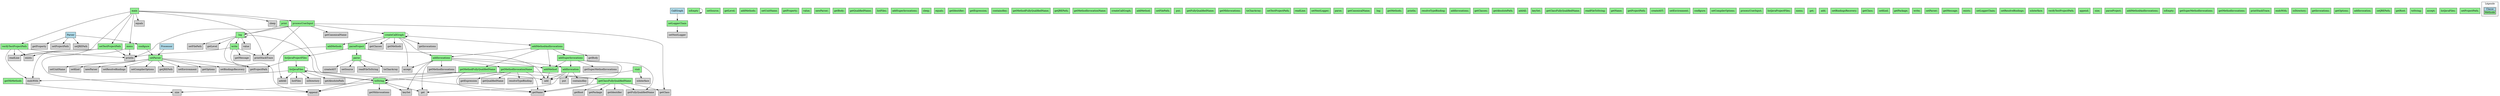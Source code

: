 digraph CallGraph {
node [shape=rectangle, style=filled];
"Parser" -> "configure";
"getClassFullyQualifiedName" -> "getPackage";
"configure" -> "setParser";
"main" -> "processUserInput";
"print" -> "log";
"addInvocations" -> "keySet";
"parseProject" -> "listJavaProjectFiles";
"setTestProjectPath" -> "endsWith";
"setLoggerChain" -> "setNextLogger";
"parse" -> "readFileToString";
"addSuperInvocations" -> "addInvocation";
"log" -> "getProjectPath";
"log" -> "write";
"setTestProjectPath" -> "exists";
"addInvocations" -> "get";
"addSuperInvocations" -> "addMethod";
"getMethodFullyQualifiedName" -> "append";
"Processor" -> "setParser";
"setParser" -> "setCompilerOptions";
"menu" -> "println";
"getClassFullyQualifiedName" -> "getIdentifier";
"listJavaFiles" -> "endsWith";
"verifyTestProjectPath" -> "exists";
"setParser" -> "getJREPath";
"print" -> "toString";
"getMethodInvocationName" -> "getClassFullyQualifiedName";
"processUserInput" -> "println";
"main" -> "equals";
"createCallGraph" -> "parseProject";
"listJavaFiles" -> "listJavaFiles";
"menu" -> "append";
"createCallGraph" -> "getInvocations";
"listJavaFiles" -> "isDirectory";
"listJavaProjectFiles" -> "getProjectPath";
"createCallGraph" -> "addMethodAndInvocations";
"write" -> "append";
"log" -> "value";
"getMethodInvocationName" -> "getExpression";
"toString" -> "getNbInvocations";
"addMethodAndInvocations" -> "getMethodFullyQualifiedName";
"main" -> "verifyTestProjectPath";
"addMethodAndInvocations" -> "addMethod";
"Parser" -> "getProperty";
"addInvocation" -> "put";
"addMethod" -> "add";
"addInvocations" -> "getMethodInvocations";
"log" -> "setFilePath";
"addInvocation" -> "get";
"setParser" -> "setEnvironment";
"createCallGraph" -> "addMethods";
"main" -> "printStackTrace";
"processUserInput" -> "getCanonicalName";
"log" -> "log";
"addInvocation" -> "add";
"write" -> "printStackTrace";
"listJavaFiles" -> "getName";
"main" -> "sleep";
"setParser" -> "getProjectPath";
"setParser" -> "getOptions";
"setParser" -> "setBindingsRecovery";
"toString" -> "keySet";
"listJavaFiles" -> "getAbsolutePath";
"main" -> "menu";
"visit" -> "isInterface";
"getMethodFullyQualifiedName" -> "toString";
"getMethodInvocationName" -> "getQualifiedName";
"addInvocations" -> "getMethodInvocationName";
"addInvocations" -> "addInvocation";
"toString" -> "get";
"getMethodInvocationName" -> "resolveTypeBinding";
"getMethodFullyQualifiedName" -> "getClassFullyQualifiedName";
"addInvocation" -> "containsKey";
"createCallGraph" -> "addInvocations";
"parse" -> "toCharArray";
"processUserInput" -> "getClass";
"addSuperInvocations" -> "getFullyQualifiedName";
"main" -> "readLine";
"parse" -> "createAST";
"listJavaFiles" -> "listFiles";
"addMethodAndInvocations" -> "addInvocations";
"processUserInput" -> "log";
"getClassFullyQualifiedName" -> "getRoot";
"Parser" -> "setProjectPath";
"parseProject" -> "parse";
"addMethodAndInvocations" -> "addSuperInvocations";
"processUserInput" -> "createCallGraph";
"createCallGraph" -> "accept";
"setTestProjectPath" -> "readLine";
"getClassFullyQualifiedName" -> "getName";
"write" -> "println";
"parseProject" -> "add";
"CallGraph" -> "setLoggerChain";
"verifyTestProjectPath" -> "readLine";
"isEmpty" -> "isEmpty";
"addSuperInvocations" -> "getSuperMethodInvocations";
"visit" -> "add";
"main" -> "setTestProjectPath";
"getMethodInvocationName" -> "toString";
"getMethodFullyQualifiedName" -> "getName";
"addInvocations" -> "addMethod";
"Parser" -> "setJREPath";
"setParser" -> "setUnitName";
"log" -> "toString";
"addMethodAndInvocations" -> "getBody";
"getClassFullyQualifiedName" -> "getFullyQualifiedName";
"createCallGraph" -> "getClasses";
"listJavaFiles" -> "add";
"listJavaProjectFiles" -> "listJavaFiles";
"setParser" -> "setKind";
"createCallGraph" -> "createCallGraph";
"parse" -> "setSource";
"toString" -> "append";
"getNbMethods" -> "size";
"setParser" -> "newParser";
"setTestProjectPath" -> "println";
"processUserInput" -> "printStackTrace";
"createCallGraph" -> "getMethods";
"addSuperInvocations" -> "getName";
"write" -> "getMessage";
"addInvocations" -> "accept";
"toString" -> "toString";
"getClassFullyQualifiedName" -> "getClass";
"verifyTestProjectPath" -> "println";
"log" -> "getLevel";
"listJavaFiles" -> "addAll";
"verifyTestProjectPath" -> "endsWith";
"addMethods" -> "addAll";
"getMethodInvocationName" -> "getName";
"setParser" -> "setResolveBindings";
"toString" -> "size";
"setSource;" [fillcolor=lightgreen, style=filled];
"getLevel;" [fillcolor=lightgreen, style=filled];
"addMethods;" [fillcolor=lightgreen, style=filled];
"setUnitName;" [fillcolor=lightgreen, style=filled];
"createCallGraph" [fillcolor=lightgreen, style=filled];
"getProperty;" [fillcolor=lightgreen, style=filled];
"getMethodInvocationName" [fillcolor=lightgreen, style=filled];
"value;" [fillcolor=lightgreen, style=filled];
"newParser;" [fillcolor=lightgreen, style=filled];
"getBody;" [fillcolor=lightgreen, style=filled];
"getQualifiedName;" [fillcolor=lightgreen, style=filled];
"listFiles;" [fillcolor=lightgreen, style=filled];
"addSuperInvocations;" [fillcolor=lightgreen, style=filled];
"sleep;" [fillcolor=lightgreen, style=filled];
"equals;" [fillcolor=lightgreen, style=filled];
"write" [fillcolor=lightgreen, style=filled];
"getIdentifier;" [fillcolor=lightgreen, style=filled];
"addMethod" [fillcolor=lightgreen, style=filled];
"getExpression;" [fillcolor=lightgreen, style=filled];
"containsKey;" [fillcolor=lightgreen, style=filled];
"getMethodFullyQualifiedName;" [fillcolor=lightgreen, style=filled];
"getJREPath;" [fillcolor=lightgreen, style=filled];
"getMethodInvocationName;" [fillcolor=lightgreen, style=filled];
"createCallGraph;" [fillcolor=lightgreen, style=filled];
"addMethod;" [fillcolor=lightgreen, style=filled];
"setFilePath;" [fillcolor=lightgreen, style=filled];
"Parser" [fillcolor=lightblue, style=filled];
"addInvocations" [fillcolor=lightgreen, style=filled];
"put;" [fillcolor=lightgreen, style=filled];
"getFullyQualifiedName;" [fillcolor=lightgreen, style=filled];
"getNbInvocations;" [fillcolor=lightgreen, style=filled];
"getClassFullyQualifiedName" [fillcolor=lightgreen, style=filled];
"toCharArray;" [fillcolor=lightgreen, style=filled];
"setTestProjectPath;" [fillcolor=lightgreen, style=filled];
"readLine;" [fillcolor=lightgreen, style=filled];
"setNextLogger;" [fillcolor=lightgreen, style=filled];
"Processor" [fillcolor=lightblue, style=filled];
"parse;" [fillcolor=lightgreen, style=filled];
"getCanonicalName;" [fillcolor=lightgreen, style=filled];
"log;" [fillcolor=lightgreen, style=filled];
"log" [fillcolor=lightgreen, style=filled];
"addSuperInvocations" [fillcolor=lightgreen, style=filled];
"getMethods;" [fillcolor=lightgreen, style=filled];
"println;" [fillcolor=lightgreen, style=filled];
"resolveTypeBinding;" [fillcolor=lightgreen, style=filled];
"addInvocations;" [fillcolor=lightgreen, style=filled];
"addMethods" [fillcolor=lightgreen, style=filled];
"getMethodFullyQualifiedName" [fillcolor=lightgreen, style=filled];
"getClasses;" [fillcolor=lightgreen, style=filled];
"menu" [fillcolor=lightgreen, style=filled];
"getAbsolutePath;" [fillcolor=lightgreen, style=filled];
"toString" [fillcolor=lightgreen, style=filled];
"addAll;" [fillcolor=lightgreen, style=filled];
"keySet;" [fillcolor=lightgreen, style=filled];
"getClassFullyQualifiedName;" [fillcolor=lightgreen, style=filled];
"readFileToString;" [fillcolor=lightgreen, style=filled];
"getName;" [fillcolor=lightgreen, style=filled];
"getProjectPath;" [fillcolor=lightgreen, style=filled];
"listJavaFiles" [fillcolor=lightgreen, style=filled];
"createAST;" [fillcolor=lightgreen, style=filled];
"main" [fillcolor=lightgreen, style=filled];
"setEnvironment;" [fillcolor=lightgreen, style=filled];
"configure;" [fillcolor=lightgreen, style=filled];
"setCompilerOptions;" [fillcolor=lightgreen, style=filled];
"processUserInput;" [fillcolor=lightgreen, style=filled];
"listJavaProjectFiles;" [fillcolor=lightgreen, style=filled];
"menu;" [fillcolor=lightgreen, style=filled];
"get;" [fillcolor=lightgreen, style=filled];
"parseProject" [fillcolor=lightgreen, style=filled];
"add;" [fillcolor=lightgreen, style=filled];
"getNbMethods" [fillcolor=lightgreen, style=filled];
"setBindingsRecovery;" [fillcolor=lightgreen, style=filled];
"getClass;" [fillcolor=lightgreen, style=filled];
"setLoggerChain" [fillcolor=lightgreen, style=filled];
"setKind;" [fillcolor=lightgreen, style=filled];
"getPackage;" [fillcolor=lightgreen, style=filled];
"processUserInput" [fillcolor=lightgreen, style=filled];
"write;" [fillcolor=lightgreen, style=filled];
"CallGraph" [fillcolor=lightblue, style=filled];
"setParser;" [fillcolor=lightgreen, style=filled];
"addInvocation" [fillcolor=lightgreen, style=filled];
"getMessage;" [fillcolor=lightgreen, style=filled];
"exists;" [fillcolor=lightgreen, style=filled];
"setTestProjectPath" [fillcolor=lightgreen, style=filled];
"setLoggerChain;" [fillcolor=lightgreen, style=filled];
"setResolveBindings;" [fillcolor=lightgreen, style=filled];
"isInterface;" [fillcolor=lightgreen, style=filled];
"verifyTestProjectPath;" [fillcolor=lightgreen, style=filled];
"append;" [fillcolor=lightgreen, style=filled];
"setParser" [fillcolor=lightgreen, style=filled];
"addMethodAndInvocations" [fillcolor=lightgreen, style=filled];
"size;" [fillcolor=lightgreen, style=filled];
"verifyTestProjectPath" [fillcolor=lightgreen, style=filled];
"parseProject;" [fillcolor=lightgreen, style=filled];
"listJavaProjectFiles" [fillcolor=lightgreen, style=filled];
"addMethodAndInvocations;" [fillcolor=lightgreen, style=filled];
"isEmpty;" [fillcolor=lightgreen, style=filled];
"isEmpty" [fillcolor=lightgreen, style=filled];
"getSuperMethodInvocations;" [fillcolor=lightgreen, style=filled];
"configure" [fillcolor=lightgreen, style=filled];
"parse" [fillcolor=lightgreen, style=filled];
"getMethodInvocations;" [fillcolor=lightgreen, style=filled];
"printStackTrace;" [fillcolor=lightgreen, style=filled];
"print" [fillcolor=lightgreen, style=filled];
"endsWith;" [fillcolor=lightgreen, style=filled];
"isDirectory;" [fillcolor=lightgreen, style=filled];
"getInvocations;" [fillcolor=lightgreen, style=filled];
"getOptions;" [fillcolor=lightgreen, style=filled];
"addInvocation;" [fillcolor=lightgreen, style=filled];
"setJREPath;" [fillcolor=lightgreen, style=filled];
"visit" [fillcolor=lightgreen, style=filled];
"getRoot;" [fillcolor=lightgreen, style=filled];
"toString;" [fillcolor=lightgreen, style=filled];
"accept;" [fillcolor=lightgreen, style=filled];
"listJavaFiles;" [fillcolor=lightgreen, style=filled];
"setProjectPath;" [fillcolor=lightgreen, style=filled];
subgraph cluster_legend {
label="Légende";
key [label=<<TABLE BORDER="0" CELLBORDER="1" CELLSPACING="0">
<TR><TD BGCOLOR="lightblue">Classe</TD></TR>
<TR><TD BGCOLOR="lightgreen">Méthode</TD></TR>
</TABLE>>, shape=plaintext]
}
}
